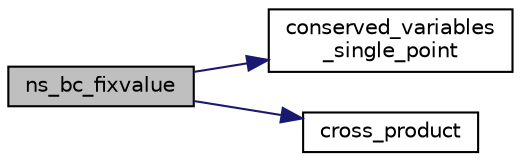 digraph "ns_bc_fixvalue"
{
 // INTERACTIVE_SVG=YES
  bgcolor="transparent";
  edge [fontname="Helvetica",fontsize="10",labelfontname="Helvetica",labelfontsize="10"];
  node [fontname="Helvetica",fontsize="10",shape=record];
  rankdir="LR";
  Node85 [label="ns_bc_fixvalue",height=0.2,width=0.4,color="black", fillcolor="grey75", style="filled", fontcolor="black"];
  Node85 -> Node86 [color="midnightblue",fontsize="10",style="solid",fontname="Helvetica"];
  Node86 [label="conserved_variables\l_single_point",height=0.2,width=0.4,color="black",URL="$namespacenavierstokesrhsweno.html#a915a5f75335f503106a55b3359b23e4f"];
  Node85 -> Node87 [color="midnightblue",fontsize="10",style="solid",fontname="Helvetica"];
  Node87 [label="cross_product",height=0.2,width=0.4,color="black",URL="$namespacenavierstokesrhsweno.html#ab05f550a5f2fb0bbe1ed4e771c8e999e"];
}
